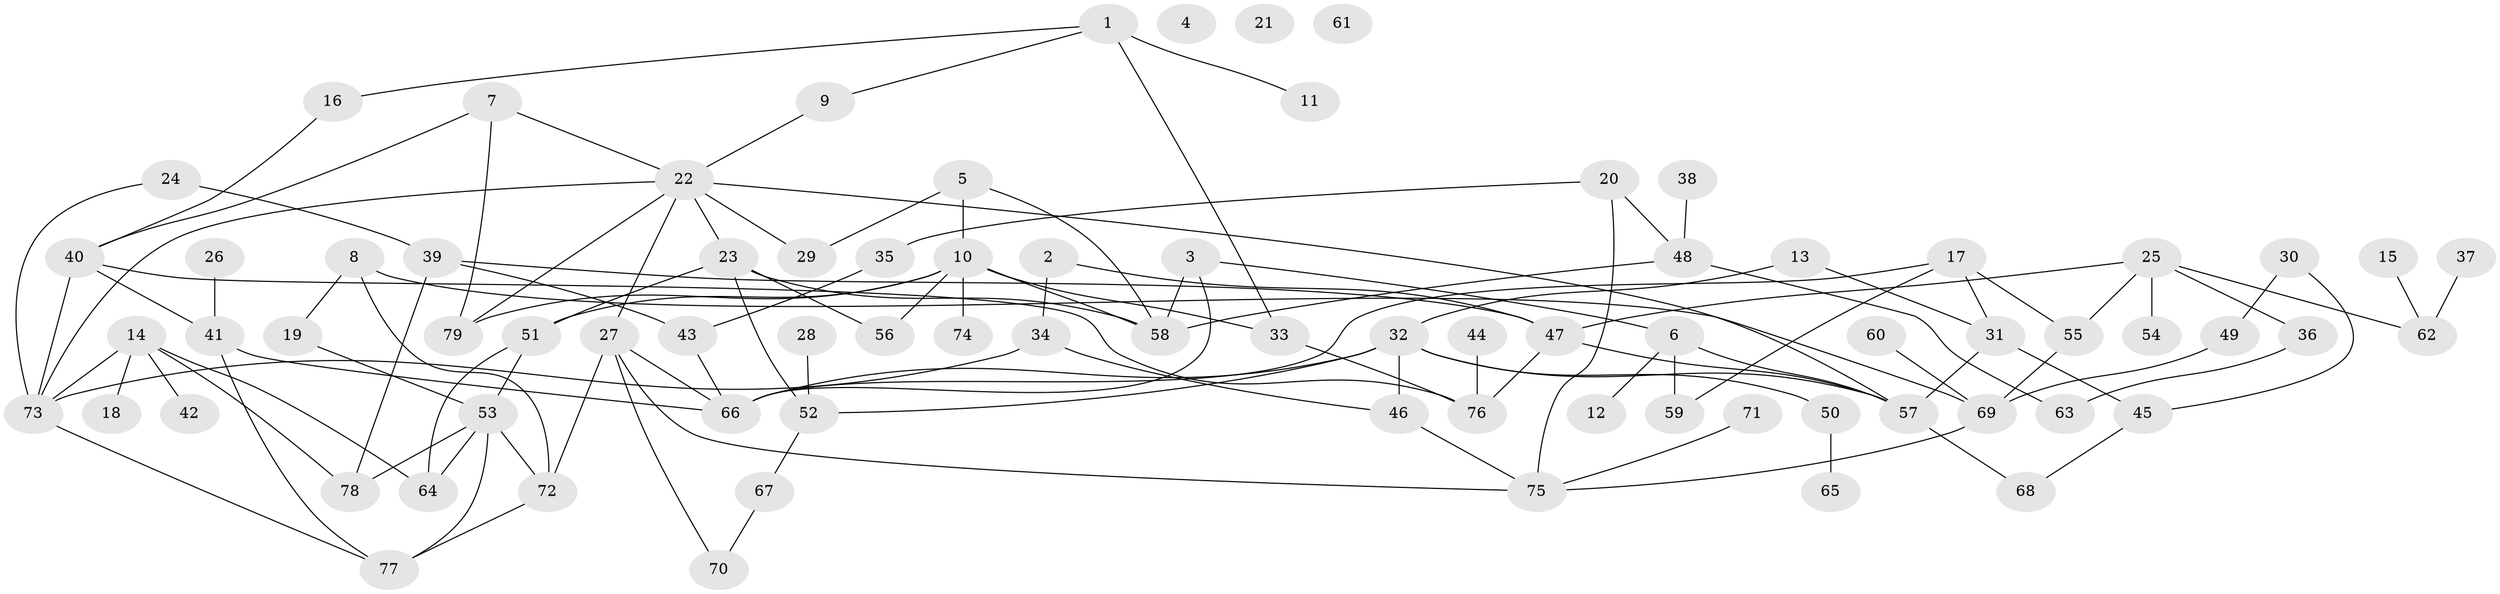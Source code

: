 // coarse degree distribution, {5: 0.12727272727272726, 3: 0.14545454545454545, 6: 0.03636363636363636, 0: 0.05454545454545454, 4: 0.18181818181818182, 2: 0.10909090909090909, 7: 0.03636363636363636, 1: 0.2545454545454545, 11: 0.01818181818181818, 8: 0.03636363636363636}
// Generated by graph-tools (version 1.1) at 2025/23/03/03/25 07:23:26]
// undirected, 79 vertices, 117 edges
graph export_dot {
graph [start="1"]
  node [color=gray90,style=filled];
  1;
  2;
  3;
  4;
  5;
  6;
  7;
  8;
  9;
  10;
  11;
  12;
  13;
  14;
  15;
  16;
  17;
  18;
  19;
  20;
  21;
  22;
  23;
  24;
  25;
  26;
  27;
  28;
  29;
  30;
  31;
  32;
  33;
  34;
  35;
  36;
  37;
  38;
  39;
  40;
  41;
  42;
  43;
  44;
  45;
  46;
  47;
  48;
  49;
  50;
  51;
  52;
  53;
  54;
  55;
  56;
  57;
  58;
  59;
  60;
  61;
  62;
  63;
  64;
  65;
  66;
  67;
  68;
  69;
  70;
  71;
  72;
  73;
  74;
  75;
  76;
  77;
  78;
  79;
  1 -- 9;
  1 -- 11;
  1 -- 16;
  1 -- 33;
  2 -- 34;
  2 -- 47;
  3 -- 6;
  3 -- 58;
  3 -- 66;
  5 -- 10;
  5 -- 29;
  5 -- 58;
  6 -- 12;
  6 -- 57;
  6 -- 59;
  7 -- 22;
  7 -- 40;
  7 -- 79;
  8 -- 19;
  8 -- 69;
  8 -- 72;
  9 -- 22;
  10 -- 33;
  10 -- 51;
  10 -- 56;
  10 -- 58;
  10 -- 74;
  10 -- 79;
  13 -- 31;
  13 -- 32;
  14 -- 18;
  14 -- 42;
  14 -- 64;
  14 -- 73;
  14 -- 78;
  15 -- 62;
  16 -- 40;
  17 -- 31;
  17 -- 55;
  17 -- 59;
  17 -- 66;
  19 -- 53;
  20 -- 35;
  20 -- 48;
  20 -- 75;
  22 -- 23;
  22 -- 27;
  22 -- 29;
  22 -- 57;
  22 -- 73;
  22 -- 79;
  23 -- 51;
  23 -- 52;
  23 -- 56;
  23 -- 58;
  24 -- 39;
  24 -- 73;
  25 -- 36;
  25 -- 47;
  25 -- 54;
  25 -- 55;
  25 -- 62;
  26 -- 41;
  27 -- 66;
  27 -- 70;
  27 -- 72;
  27 -- 75;
  28 -- 52;
  30 -- 45;
  30 -- 49;
  31 -- 45;
  31 -- 57;
  32 -- 46;
  32 -- 50;
  32 -- 52;
  32 -- 57;
  32 -- 66;
  33 -- 76;
  34 -- 46;
  34 -- 73;
  35 -- 43;
  36 -- 63;
  37 -- 62;
  38 -- 48;
  39 -- 43;
  39 -- 47;
  39 -- 78;
  40 -- 41;
  40 -- 73;
  40 -- 76;
  41 -- 66;
  41 -- 77;
  43 -- 66;
  44 -- 76;
  45 -- 68;
  46 -- 75;
  47 -- 57;
  47 -- 76;
  48 -- 58;
  48 -- 63;
  49 -- 69;
  50 -- 65;
  51 -- 53;
  51 -- 64;
  52 -- 67;
  53 -- 64;
  53 -- 72;
  53 -- 77;
  53 -- 78;
  55 -- 69;
  57 -- 68;
  60 -- 69;
  67 -- 70;
  69 -- 75;
  71 -- 75;
  72 -- 77;
  73 -- 77;
}
